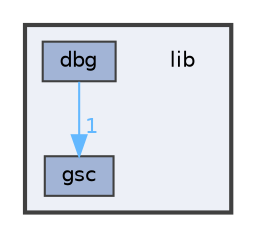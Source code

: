 digraph "lib"
{
 // LATEX_PDF_SIZE
  bgcolor="transparent";
  edge [fontname=Helvetica,fontsize=10,labelfontname=Helvetica,labelfontsize=10];
  node [fontname=Helvetica,fontsize=10,shape=box,height=0.2,width=0.4];
  compound=true
  subgraph clusterdir_97aefd0d527b934f1d99a682da8fe6a9 {
    graph [ bgcolor="#edf0f7", pencolor="grey25", label="", fontname=Helvetica,fontsize=10 style="filled,bold", URL="dir_97aefd0d527b934f1d99a682da8fe6a9.html",tooltip=""]
    dir_97aefd0d527b934f1d99a682da8fe6a9 [shape=plaintext, label="lib"];
  dir_443accbe3ea25d5ce0aed711ee28c423 [label="dbg", fillcolor="#a2b4d6", color="grey25", style="filled", URL="dir_443accbe3ea25d5ce0aed711ee28c423.html",tooltip=""];
  dir_362262c95a5ce3770b067ea131f3c094 [label="gsc", fillcolor="#a2b4d6", color="grey25", style="filled", URL="dir_362262c95a5ce3770b067ea131f3c094.html",tooltip=""];
  }
  dir_443accbe3ea25d5ce0aed711ee28c423->dir_362262c95a5ce3770b067ea131f3c094 [headlabel="1", labeldistance=1.5 headhref="dir_000001_000003.html" href="dir_000001_000003.html" color="steelblue1" fontcolor="steelblue1"];
}

